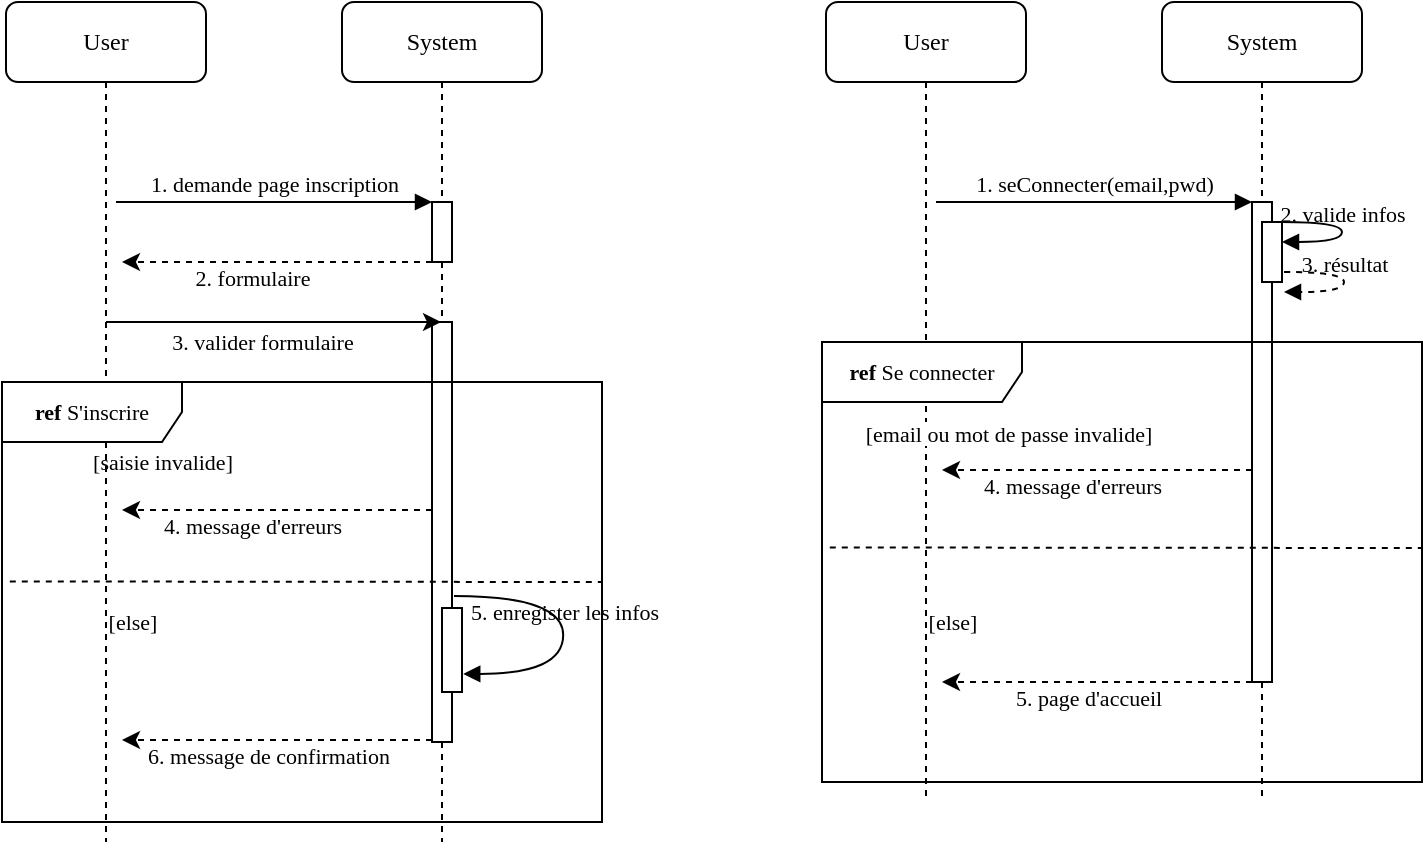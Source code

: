 <mxfile version="19.0.3" type="github">
  <diagram name="Page-1" id="13e1069c-82ec-6db2-03f1-153e76fe0fe0">
    <mxGraphModel dx="782" dy="471" grid="1" gridSize="10" guides="1" tooltips="1" connect="1" arrows="1" fold="1" page="1" pageScale="1" pageWidth="1100" pageHeight="850" background="none" math="0" shadow="0">
      <root>
        <mxCell id="0" />
        <mxCell id="1" parent="0" />
        <mxCell id="7baba1c4bc27f4b0-2" value="System" style="shape=umlLifeline;perimeter=lifelinePerimeter;whiteSpace=wrap;html=1;container=1;collapsible=0;recursiveResize=0;outlineConnect=0;rounded=1;shadow=0;comic=0;labelBackgroundColor=none;strokeWidth=1;fontFamily=Verdana;fontSize=12;align=center;" parent="1" vertex="1">
          <mxGeometry x="240" y="80" width="100" height="420" as="geometry" />
        </mxCell>
        <mxCell id="7baba1c4bc27f4b0-10" value="" style="html=1;points=[];perimeter=orthogonalPerimeter;rounded=0;shadow=0;comic=0;labelBackgroundColor=none;strokeWidth=1;fontFamily=Verdana;fontSize=12;align=center;" parent="7baba1c4bc27f4b0-2" vertex="1">
          <mxGeometry x="45" y="100" width="10" height="30" as="geometry" />
        </mxCell>
        <mxCell id="E-PpELVEflnv67zB8whN-8" value="" style="html=1;points=[];perimeter=orthogonalPerimeter;rounded=0;shadow=0;comic=0;labelBackgroundColor=none;strokeWidth=1;fontFamily=Verdana;fontSize=12;align=center;" vertex="1" parent="7baba1c4bc27f4b0-2">
          <mxGeometry x="45" y="160" width="10" height="210" as="geometry" />
        </mxCell>
        <mxCell id="E-PpELVEflnv67zB8whN-6" style="edgeStyle=orthogonalEdgeStyle;rounded=0;orthogonalLoop=1;jettySize=auto;html=1;fontFamily=Verdana;fontSize=11;" edge="1" parent="1" source="7baba1c4bc27f4b0-8" target="7baba1c4bc27f4b0-2">
          <mxGeometry relative="1" as="geometry">
            <Array as="points">
              <mxPoint x="220" y="240" />
              <mxPoint x="220" y="240" />
            </Array>
          </mxGeometry>
        </mxCell>
        <mxCell id="7baba1c4bc27f4b0-8" value="User" style="shape=umlLifeline;perimeter=lifelinePerimeter;whiteSpace=wrap;html=1;container=1;collapsible=0;recursiveResize=0;outlineConnect=0;rounded=1;shadow=0;comic=0;labelBackgroundColor=none;strokeWidth=1;fontFamily=Verdana;fontSize=12;align=center;" parent="1" vertex="1">
          <mxGeometry x="72" y="80" width="100" height="420" as="geometry" />
        </mxCell>
        <mxCell id="7baba1c4bc27f4b0-11" value="&lt;font style=&quot;font-size: 11px;&quot;&gt;1. demande page inscription&lt;/font&gt;" style="html=1;verticalAlign=bottom;endArrow=block;entryX=0;entryY=0;labelBackgroundColor=none;fontFamily=Verdana;fontSize=12;edgeStyle=elbowEdgeStyle;elbow=vertical;" parent="1" target="7baba1c4bc27f4b0-10" edge="1">
          <mxGeometry relative="1" as="geometry">
            <mxPoint x="127" y="180" as="sourcePoint" />
          </mxGeometry>
        </mxCell>
        <mxCell id="E-PpELVEflnv67zB8whN-3" style="edgeStyle=orthogonalEdgeStyle;rounded=0;orthogonalLoop=1;jettySize=auto;html=1;dashed=1;" edge="1" parent="1" source="7baba1c4bc27f4b0-10">
          <mxGeometry relative="1" as="geometry">
            <mxPoint x="130" y="210" as="targetPoint" />
            <Array as="points">
              <mxPoint x="260" y="210" />
              <mxPoint x="260" y="210" />
            </Array>
          </mxGeometry>
        </mxCell>
        <mxCell id="E-PpELVEflnv67zB8whN-4" value="&lt;font face=&quot;Verdana&quot; style=&quot;font-size: 11px;&quot;&gt;2. formulaire&lt;/font&gt;" style="edgeLabel;html=1;align=center;verticalAlign=middle;resizable=0;points=[];" vertex="1" connectable="0" parent="E-PpELVEflnv67zB8whN-3">
          <mxGeometry x="0.166" y="8" relative="1" as="geometry">
            <mxPoint as="offset" />
          </mxGeometry>
        </mxCell>
        <mxCell id="E-PpELVEflnv67zB8whN-7" value="3. valider formulaire" style="text;html=1;align=center;verticalAlign=middle;resizable=0;points=[];autosize=1;strokeColor=none;fillColor=none;fontSize=11;fontFamily=Verdana;" vertex="1" parent="1">
          <mxGeometry x="135" y="240" width="130" height="20" as="geometry" />
        </mxCell>
        <mxCell id="E-PpELVEflnv67zB8whN-10" value="&lt;b&gt;ref &lt;/b&gt;S&#39;inscrire" style="shape=umlFrame;whiteSpace=wrap;html=1;fontFamily=Verdana;fontSize=11;width=90;height=30;" vertex="1" parent="1">
          <mxGeometry x="70" y="270" width="300" height="220" as="geometry" />
        </mxCell>
        <mxCell id="E-PpELVEflnv67zB8whN-12" style="edgeStyle=orthogonalEdgeStyle;rounded=0;orthogonalLoop=1;jettySize=auto;html=1;dashed=1;" edge="1" parent="1">
          <mxGeometry relative="1" as="geometry">
            <mxPoint x="285" y="334" as="sourcePoint" />
            <mxPoint x="130" y="334" as="targetPoint" />
            <Array as="points">
              <mxPoint x="260" y="334" />
              <mxPoint x="260" y="334" />
            </Array>
          </mxGeometry>
        </mxCell>
        <mxCell id="E-PpELVEflnv67zB8whN-13" value="&lt;font face=&quot;Verdana&quot; style=&quot;font-size: 11px;&quot;&gt;4. message d&#39;erreurs&lt;/font&gt;" style="edgeLabel;html=1;align=center;verticalAlign=middle;resizable=0;points=[];" vertex="1" connectable="0" parent="E-PpELVEflnv67zB8whN-12">
          <mxGeometry x="0.166" y="8" relative="1" as="geometry">
            <mxPoint as="offset" />
          </mxGeometry>
        </mxCell>
        <mxCell id="E-PpELVEflnv67zB8whN-14" value="[saisie invalide]" style="text;html=1;align=center;verticalAlign=middle;resizable=0;points=[];autosize=1;strokeColor=none;fillColor=none;fontSize=11;fontFamily=Verdana;" vertex="1" parent="1">
          <mxGeometry x="100" y="300" width="100" height="20" as="geometry" />
        </mxCell>
        <mxCell id="E-PpELVEflnv67zB8whN-15" value="" style="endArrow=none;dashed=1;html=1;rounded=0;fontFamily=Verdana;fontSize=11;exitX=0.013;exitY=0.467;exitDx=0;exitDy=0;exitPerimeter=0;" edge="1" parent="1">
          <mxGeometry width="50" height="50" relative="1" as="geometry">
            <mxPoint x="73.9" y="369.74" as="sourcePoint" />
            <mxPoint x="370" y="370" as="targetPoint" />
          </mxGeometry>
        </mxCell>
        <mxCell id="E-PpELVEflnv67zB8whN-16" value="&lt;font style=&quot;font-size: 11px;&quot;&gt;5. enregister les infos&lt;/font&gt;" style="html=1;verticalAlign=bottom;endArrow=block;labelBackgroundColor=none;fontFamily=Verdana;fontSize=12;elbow=vertical;edgeStyle=orthogonalEdgeStyle;curved=1;entryX=1;entryY=0.286;entryPerimeter=0;" edge="1" parent="1">
          <mxGeometry relative="1" as="geometry">
            <mxPoint x="296" y="377" as="sourcePoint" />
            <mxPoint x="300.62" y="415.96" as="targetPoint" />
            <Array as="points">
              <mxPoint x="350.62" y="377.94" />
              <mxPoint x="350.62" y="415.94" />
            </Array>
          </mxGeometry>
        </mxCell>
        <mxCell id="E-PpELVEflnv67zB8whN-17" value="" style="html=1;points=[];perimeter=orthogonalPerimeter;rounded=0;shadow=0;comic=0;labelBackgroundColor=none;strokeWidth=1;fontFamily=Verdana;fontSize=12;align=center;" vertex="1" parent="1">
          <mxGeometry x="290" y="383" width="10" height="42" as="geometry" />
        </mxCell>
        <mxCell id="E-PpELVEflnv67zB8whN-20" value="[else]" style="text;html=1;align=center;verticalAlign=middle;resizable=0;points=[];autosize=1;strokeColor=none;fillColor=none;fontSize=11;fontFamily=Verdana;" vertex="1" parent="1">
          <mxGeometry x="110" y="380" width="50" height="20" as="geometry" />
        </mxCell>
        <mxCell id="E-PpELVEflnv67zB8whN-21" style="edgeStyle=orthogonalEdgeStyle;rounded=0;orthogonalLoop=1;jettySize=auto;html=1;dashed=1;" edge="1" parent="1">
          <mxGeometry relative="1" as="geometry">
            <mxPoint x="285" y="449" as="sourcePoint" />
            <mxPoint x="130" y="449" as="targetPoint" />
            <Array as="points">
              <mxPoint x="260" y="449" />
              <mxPoint x="260" y="449" />
            </Array>
          </mxGeometry>
        </mxCell>
        <mxCell id="E-PpELVEflnv67zB8whN-22" value="&lt;font face=&quot;Verdana&quot; style=&quot;font-size: 11px;&quot;&gt;6. message de confirmation&lt;/font&gt;" style="edgeLabel;html=1;align=center;verticalAlign=middle;resizable=0;points=[];" vertex="1" connectable="0" parent="E-PpELVEflnv67zB8whN-21">
          <mxGeometry x="0.166" y="8" relative="1" as="geometry">
            <mxPoint x="8" as="offset" />
          </mxGeometry>
        </mxCell>
        <mxCell id="E-PpELVEflnv67zB8whN-23" value="System" style="shape=umlLifeline;perimeter=lifelinePerimeter;whiteSpace=wrap;html=1;container=1;collapsible=0;recursiveResize=0;outlineConnect=0;rounded=1;shadow=0;comic=0;labelBackgroundColor=none;strokeWidth=1;fontFamily=Verdana;fontSize=12;align=center;" vertex="1" parent="1">
          <mxGeometry x="650" y="80" width="100" height="400" as="geometry" />
        </mxCell>
        <mxCell id="E-PpELVEflnv67zB8whN-24" value="" style="html=1;points=[];perimeter=orthogonalPerimeter;rounded=0;shadow=0;comic=0;labelBackgroundColor=none;strokeWidth=1;fontFamily=Verdana;fontSize=12;align=center;" vertex="1" parent="E-PpELVEflnv67zB8whN-23">
          <mxGeometry x="45" y="100" width="10" height="240" as="geometry" />
        </mxCell>
        <mxCell id="E-PpELVEflnv67zB8whN-42" value="&lt;font style=&quot;font-size: 11px;&quot;&gt;2. valide infos&lt;/font&gt;" style="html=1;verticalAlign=bottom;endArrow=block;labelBackgroundColor=none;fontFamily=Verdana;fontSize=12;elbow=vertical;edgeStyle=orthogonalEdgeStyle;curved=1;startArrow=none;" edge="1" parent="E-PpELVEflnv67zB8whN-23" source="E-PpELVEflnv67zB8whN-43">
          <mxGeometry relative="1" as="geometry">
            <mxPoint x="55" y="110" as="sourcePoint" />
            <mxPoint x="60" y="120" as="targetPoint" />
            <Array as="points">
              <mxPoint x="90" y="110" />
              <mxPoint x="90" y="120" />
            </Array>
          </mxGeometry>
        </mxCell>
        <mxCell id="E-PpELVEflnv67zB8whN-43" value="" style="html=1;points=[];perimeter=orthogonalPerimeter;rounded=0;shadow=0;comic=0;labelBackgroundColor=none;strokeWidth=1;fontFamily=Verdana;fontSize=12;align=center;" vertex="1" parent="E-PpELVEflnv67zB8whN-23">
          <mxGeometry x="50" y="110" width="10" height="30" as="geometry" />
        </mxCell>
        <mxCell id="E-PpELVEflnv67zB8whN-27" value="User" style="shape=umlLifeline;perimeter=lifelinePerimeter;whiteSpace=wrap;html=1;container=1;collapsible=0;recursiveResize=0;outlineConnect=0;rounded=1;shadow=0;comic=0;labelBackgroundColor=none;strokeWidth=1;fontFamily=Verdana;fontSize=12;align=center;" vertex="1" parent="1">
          <mxGeometry x="482" y="80" width="100" height="400" as="geometry" />
        </mxCell>
        <mxCell id="E-PpELVEflnv67zB8whN-28" value="&lt;font style=&quot;font-size: 11px;&quot;&gt;1. seConnecter(email,pwd)&lt;/font&gt;" style="html=1;verticalAlign=bottom;endArrow=block;entryX=0;entryY=0;labelBackgroundColor=none;fontFamily=Verdana;fontSize=12;edgeStyle=elbowEdgeStyle;elbow=vertical;" edge="1" parent="1" target="E-PpELVEflnv67zB8whN-24">
          <mxGeometry relative="1" as="geometry">
            <mxPoint x="537" y="180" as="sourcePoint" />
          </mxGeometry>
        </mxCell>
        <mxCell id="E-PpELVEflnv67zB8whN-32" value="&lt;b&gt;ref &lt;/b&gt;Se connecter" style="shape=umlFrame;whiteSpace=wrap;html=1;fontFamily=Verdana;fontSize=11;width=100;height=30;" vertex="1" parent="1">
          <mxGeometry x="480" y="250" width="300" height="220" as="geometry" />
        </mxCell>
        <mxCell id="E-PpELVEflnv67zB8whN-33" style="edgeStyle=orthogonalEdgeStyle;rounded=0;orthogonalLoop=1;jettySize=auto;html=1;dashed=1;" edge="1" parent="1">
          <mxGeometry relative="1" as="geometry">
            <mxPoint x="695" y="314" as="sourcePoint" />
            <mxPoint x="540" y="314" as="targetPoint" />
            <Array as="points">
              <mxPoint x="670" y="314" />
              <mxPoint x="670" y="314" />
            </Array>
          </mxGeometry>
        </mxCell>
        <mxCell id="E-PpELVEflnv67zB8whN-34" value="&lt;font face=&quot;Verdana&quot; style=&quot;font-size: 11px;&quot;&gt;4. message d&#39;erreurs&lt;/font&gt;" style="edgeLabel;html=1;align=center;verticalAlign=middle;resizable=0;points=[];" vertex="1" connectable="0" parent="E-PpELVEflnv67zB8whN-33">
          <mxGeometry x="0.166" y="8" relative="1" as="geometry">
            <mxPoint as="offset" />
          </mxGeometry>
        </mxCell>
        <mxCell id="E-PpELVEflnv67zB8whN-35" value="[&lt;span style=&quot;background-color: rgb(255, 255, 255);&quot;&gt;email ou mot de passe invalide&lt;/span&gt;]" style="text;html=1;align=center;verticalAlign=middle;resizable=0;points=[];autosize=1;strokeColor=none;fillColor=none;fontSize=11;fontFamily=Verdana;" vertex="1" parent="1">
          <mxGeometry x="473" y="286" width="200" height="20" as="geometry" />
        </mxCell>
        <mxCell id="E-PpELVEflnv67zB8whN-36" value="" style="endArrow=none;dashed=1;html=1;rounded=0;fontFamily=Verdana;fontSize=11;exitX=0.013;exitY=0.467;exitDx=0;exitDy=0;exitPerimeter=0;" edge="1" parent="1">
          <mxGeometry width="50" height="50" relative="1" as="geometry">
            <mxPoint x="483.9" y="352.74" as="sourcePoint" />
            <mxPoint x="780" y="353" as="targetPoint" />
          </mxGeometry>
        </mxCell>
        <mxCell id="E-PpELVEflnv67zB8whN-39" value="[else]" style="text;html=1;align=center;verticalAlign=middle;resizable=0;points=[];autosize=1;strokeColor=none;fillColor=none;fontSize=11;fontFamily=Verdana;" vertex="1" parent="1">
          <mxGeometry x="520" y="380" width="50" height="20" as="geometry" />
        </mxCell>
        <mxCell id="E-PpELVEflnv67zB8whN-40" style="edgeStyle=orthogonalEdgeStyle;rounded=0;orthogonalLoop=1;jettySize=auto;html=1;dashed=1;" edge="1" parent="1">
          <mxGeometry relative="1" as="geometry">
            <mxPoint x="695" y="420" as="sourcePoint" />
            <mxPoint x="540" y="420" as="targetPoint" />
            <Array as="points">
              <mxPoint x="670" y="420" />
              <mxPoint x="670" y="420" />
            </Array>
          </mxGeometry>
        </mxCell>
        <mxCell id="E-PpELVEflnv67zB8whN-41" value="&lt;font face=&quot;Verdana&quot;&gt;5. page d&#39;accueil&lt;/font&gt;" style="edgeLabel;html=1;align=center;verticalAlign=middle;resizable=0;points=[];" vertex="1" connectable="0" parent="E-PpELVEflnv67zB8whN-40">
          <mxGeometry x="0.166" y="8" relative="1" as="geometry">
            <mxPoint x="8" as="offset" />
          </mxGeometry>
        </mxCell>
        <mxCell id="E-PpELVEflnv67zB8whN-45" value="&lt;font style=&quot;font-size: 11px;&quot;&gt;3. résultat&lt;/font&gt;" style="html=1;verticalAlign=bottom;endArrow=block;labelBackgroundColor=none;fontFamily=Verdana;fontSize=12;elbow=vertical;edgeStyle=orthogonalEdgeStyle;curved=1;startArrow=none;dashed=1;" edge="1" parent="1">
          <mxGeometry relative="1" as="geometry">
            <mxPoint x="711" y="215" as="sourcePoint" />
            <mxPoint x="711" y="225" as="targetPoint" />
            <Array as="points">
              <mxPoint x="741" y="215" />
              <mxPoint x="741" y="225" />
            </Array>
          </mxGeometry>
        </mxCell>
      </root>
    </mxGraphModel>
  </diagram>
</mxfile>
